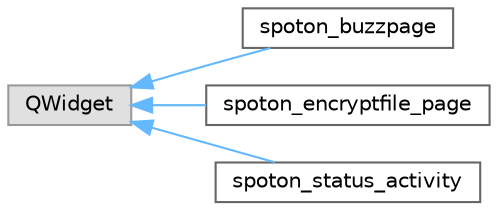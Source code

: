 digraph "Graphical Class Hierarchy"
{
 // LATEX_PDF_SIZE
  bgcolor="transparent";
  edge [fontname=Helvetica,fontsize=10,labelfontname=Helvetica,labelfontsize=10];
  node [fontname=Helvetica,fontsize=10,shape=box,height=0.2,width=0.4];
  rankdir="LR";
  Node0 [id="Node000000",label="QWidget",height=0.2,width=0.4,color="grey60", fillcolor="#E0E0E0", style="filled",tooltip=" "];
  Node0 -> Node1 [id="edge46_Node000000_Node000001",dir="back",color="steelblue1",style="solid",tooltip=" "];
  Node1 [id="Node000001",label="spoton_buzzpage",height=0.2,width=0.4,color="grey40", fillcolor="white", style="filled",URL="$classspoton__buzzpage.html",tooltip=" "];
  Node0 -> Node2 [id="edge47_Node000000_Node000002",dir="back",color="steelblue1",style="solid",tooltip=" "];
  Node2 [id="Node000002",label="spoton_encryptfile_page",height=0.2,width=0.4,color="grey40", fillcolor="white", style="filled",URL="$classspoton__encryptfile__page.html",tooltip=" "];
  Node0 -> Node3 [id="edge48_Node000000_Node000003",dir="back",color="steelblue1",style="solid",tooltip=" "];
  Node3 [id="Node000003",label="spoton_status_activity",height=0.2,width=0.4,color="grey40", fillcolor="white", style="filled",URL="$classspoton__status__activity.html",tooltip=" "];
}
